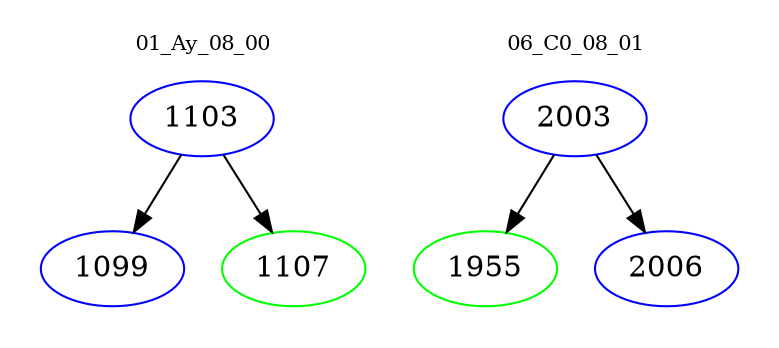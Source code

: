 digraph{
subgraph cluster_0 {
color = white
label = "01_Ay_08_00";
fontsize=10;
T0_1103 [label="1103", color="blue"]
T0_1103 -> T0_1099 [color="black"]
T0_1099 [label="1099", color="blue"]
T0_1103 -> T0_1107 [color="black"]
T0_1107 [label="1107", color="green"]
}
subgraph cluster_1 {
color = white
label = "06_C0_08_01";
fontsize=10;
T1_2003 [label="2003", color="blue"]
T1_2003 -> T1_1955 [color="black"]
T1_1955 [label="1955", color="green"]
T1_2003 -> T1_2006 [color="black"]
T1_2006 [label="2006", color="blue"]
}
}

